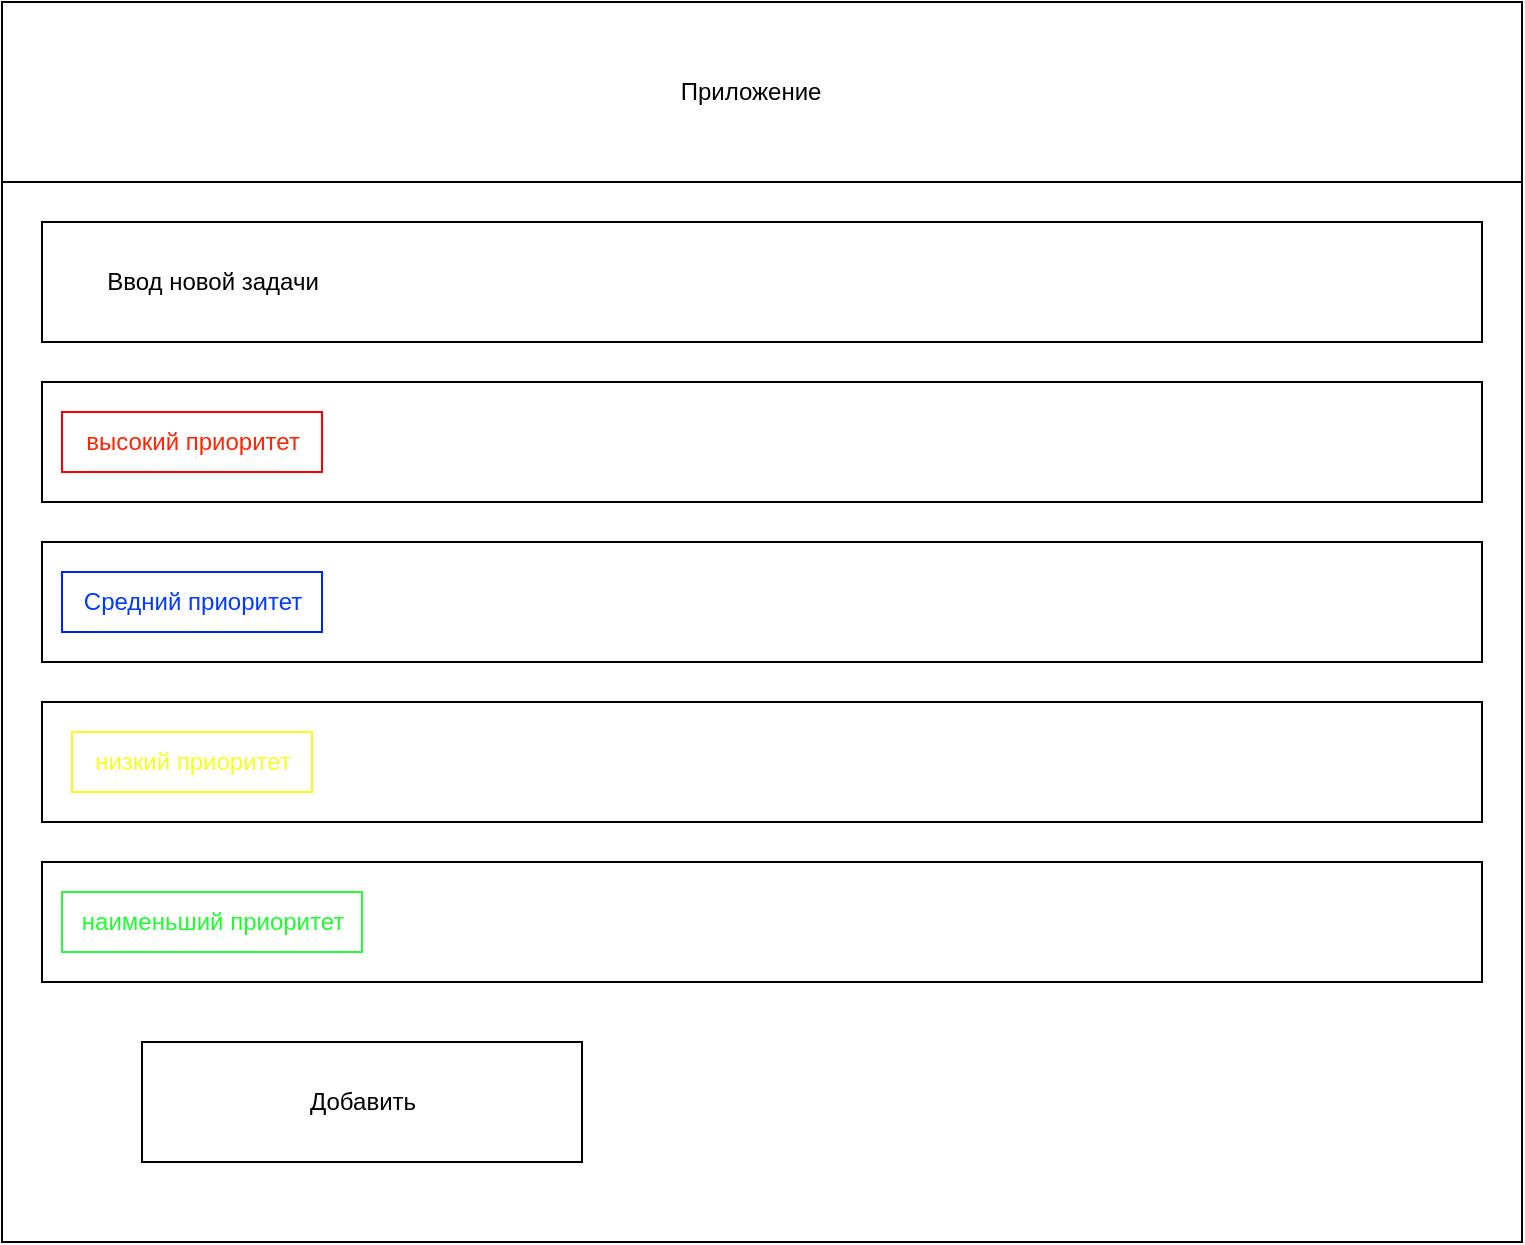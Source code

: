 <mxfile version="28.2.5">
  <diagram name="Страница — 1" id="ZuCdBI-HnBC9NeTr_4Kp">
    <mxGraphModel dx="1657" dy="798" grid="1" gridSize="10" guides="1" tooltips="1" connect="1" arrows="1" fold="1" page="1" pageScale="1" pageWidth="827" pageHeight="1169" math="0" shadow="0">
      <root>
        <mxCell id="0" />
        <mxCell id="1" parent="0" />
        <mxCell id="-nbig9HbmALPOtFZvK_J-2" value="" style="rounded=0;whiteSpace=wrap;html=1;" vertex="1" parent="1">
          <mxGeometry x="40" y="50" width="760" height="620" as="geometry" />
        </mxCell>
        <mxCell id="-nbig9HbmALPOtFZvK_J-3" value="" style="rounded=0;whiteSpace=wrap;html=1;" vertex="1" parent="1">
          <mxGeometry x="40" y="50" width="760" height="90" as="geometry" />
        </mxCell>
        <mxCell id="-nbig9HbmALPOtFZvK_J-4" value="" style="rounded=0;whiteSpace=wrap;html=1;" vertex="1" parent="1">
          <mxGeometry x="60" y="160" width="720" height="60" as="geometry" />
        </mxCell>
        <mxCell id="-nbig9HbmALPOtFZvK_J-5" value="" style="rounded=0;whiteSpace=wrap;html=1;" vertex="1" parent="1">
          <mxGeometry x="60" y="240" width="720" height="60" as="geometry" />
        </mxCell>
        <mxCell id="-nbig9HbmALPOtFZvK_J-6" value="" style="rounded=0;whiteSpace=wrap;html=1;" vertex="1" parent="1">
          <mxGeometry x="60" y="320" width="720" height="60" as="geometry" />
        </mxCell>
        <mxCell id="-nbig9HbmALPOtFZvK_J-7" value="" style="rounded=0;whiteSpace=wrap;html=1;" vertex="1" parent="1">
          <mxGeometry x="60" y="400" width="720" height="60" as="geometry" />
        </mxCell>
        <mxCell id="-nbig9HbmALPOtFZvK_J-8" value="" style="rounded=0;whiteSpace=wrap;html=1;" vertex="1" parent="1">
          <mxGeometry x="60" y="480" width="720" height="60" as="geometry" />
        </mxCell>
        <mxCell id="-nbig9HbmALPOtFZvK_J-10" value="" style="rounded=0;whiteSpace=wrap;html=1;" vertex="1" parent="1">
          <mxGeometry x="110" y="570" width="220" height="60" as="geometry" />
        </mxCell>
        <mxCell id="-nbig9HbmALPOtFZvK_J-11" value="Приложение" style="text;html=1;align=center;verticalAlign=middle;resizable=0;points=[];autosize=1;strokeColor=none;fillColor=none;" vertex="1" parent="1">
          <mxGeometry x="369" y="80" width="90" height="30" as="geometry" />
        </mxCell>
        <mxCell id="-nbig9HbmALPOtFZvK_J-13" value="Ввод новой задачи" style="text;html=1;align=center;verticalAlign=middle;resizable=0;points=[];autosize=1;strokeColor=none;fillColor=none;" vertex="1" parent="1">
          <mxGeometry x="80" y="175" width="130" height="30" as="geometry" />
        </mxCell>
        <mxCell id="-nbig9HbmALPOtFZvK_J-14" value="Добавить" style="text;html=1;align=center;verticalAlign=middle;resizable=0;points=[];autosize=1;strokeColor=none;fillColor=none;" vertex="1" parent="1">
          <mxGeometry x="180" y="585" width="80" height="30" as="geometry" />
        </mxCell>
        <mxCell id="-nbig9HbmALPOtFZvK_J-16" value="&lt;font style=&quot;color: rgb(255, 36, 2);&quot;&gt;высокий приоритет&lt;/font&gt;" style="text;html=1;align=center;verticalAlign=middle;resizable=0;points=[];autosize=1;strokeColor=#FF0000;fillColor=none;" vertex="1" parent="1">
          <mxGeometry x="70" y="255" width="130" height="30" as="geometry" />
        </mxCell>
        <mxCell id="-nbig9HbmALPOtFZvK_J-18" value="&lt;font style=&quot;color: rgb(0, 59, 255);&quot;&gt;Средний приоритет&lt;/font&gt;" style="text;html=1;align=center;verticalAlign=middle;resizable=0;points=[];autosize=1;strokeColor=#0021FF;fillColor=none;" vertex="1" parent="1">
          <mxGeometry x="70" y="335" width="130" height="30" as="geometry" />
        </mxCell>
        <mxCell id="-nbig9HbmALPOtFZvK_J-19" value="&lt;font style=&quot;color: rgb(247, 255, 30);&quot;&gt;низкий приоритет&lt;/font&gt;" style="text;html=1;align=center;verticalAlign=middle;resizable=0;points=[];autosize=1;strokeColor=#FFF71C;fillColor=none;" vertex="1" parent="1">
          <mxGeometry x="75" y="415" width="120" height="30" as="geometry" />
        </mxCell>
        <mxCell id="-nbig9HbmALPOtFZvK_J-20" value="&lt;font style=&quot;color: rgb(28, 255, 43);&quot;&gt;наименьший приоритет&lt;/font&gt;" style="text;html=1;align=center;verticalAlign=middle;resizable=0;points=[];autosize=1;strokeColor=#26FF34;fillColor=none;" vertex="1" parent="1">
          <mxGeometry x="70" y="495" width="150" height="30" as="geometry" />
        </mxCell>
      </root>
    </mxGraphModel>
  </diagram>
</mxfile>
